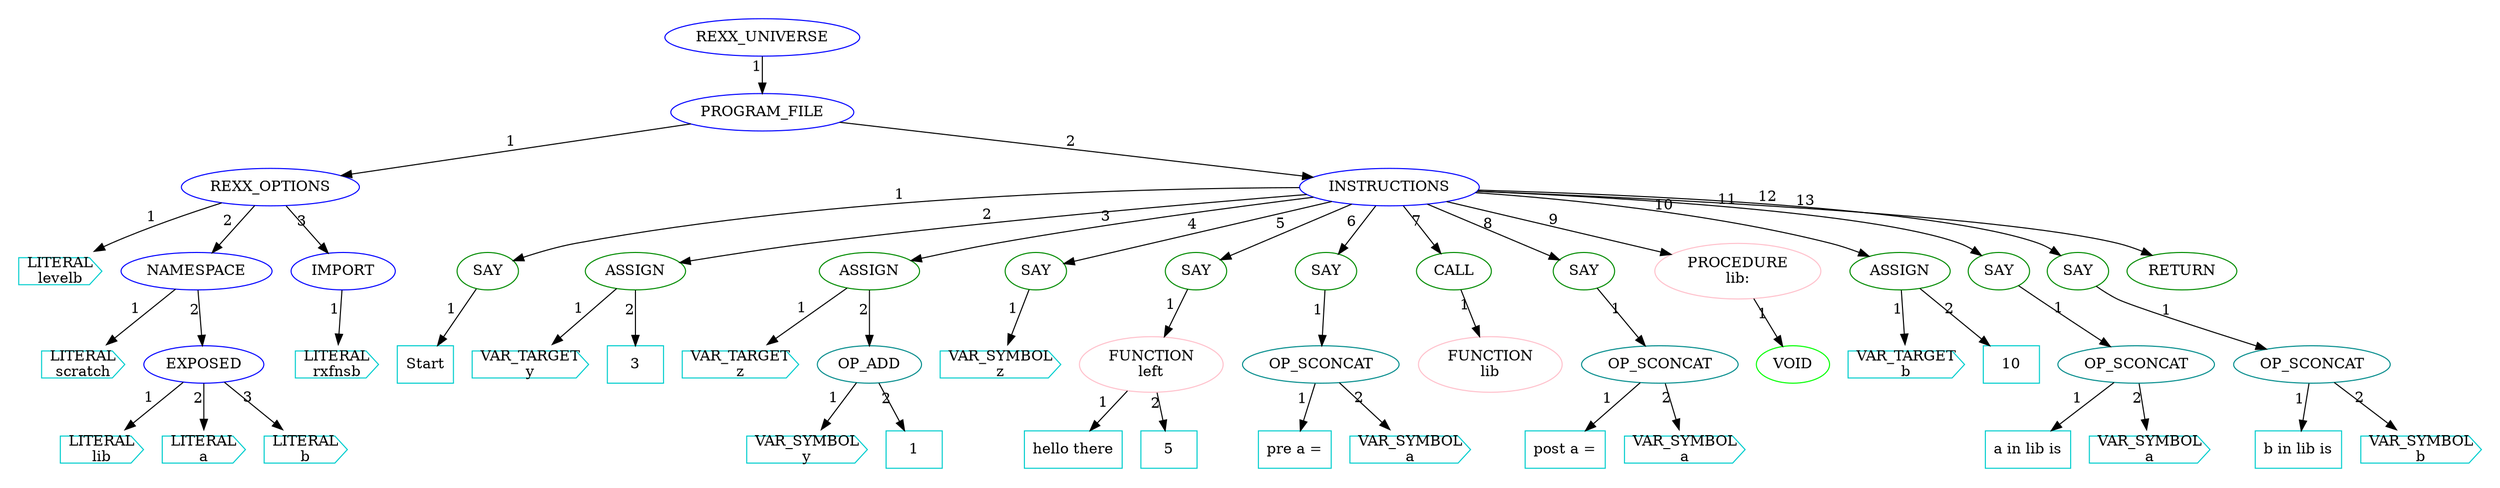 digraph REXXAST { pad=0.25
n0x600003a2000052[ordering="out" label="REXX_UNIVERSE" color=blue]
n0x600003a2000053[ordering="out" label="PROGRAM_FILE" color=blue]
n0x600003a2000052 -> n0x600003a2000053 [xlabel="1"]
n0x600003a200002[ordering="out" label="REXX_OPTIONS" color=blue]
n0x600003a2000053 -> n0x600003a200002 [xlabel="1"]
n0x600003a200001[ordering="out" label="LITERAL\nlevelb" color=cyan3 shape=cds]
n0x600003a200002 -> n0x600003a200001 [xlabel="1"]
n0x600003a200008[ordering="out" label="NAMESPACE" color=blue]
n0x600003a200002 -> n0x600003a200008 [xlabel="2"]
n0x600003a200003[ordering="out" label="LITERAL\nscratch" color=cyan3 shape=cds]
n0x600003a200008 -> n0x600003a200003 [xlabel="1"]
n0x600003a200007[ordering="out" label="EXPOSED" color=blue]
n0x600003a200008 -> n0x600003a200007 [xlabel="2"]
n0x600003a200004[ordering="out" label="LITERAL\nlib" color=cyan3 shape=cds]
n0x600003a200007 -> n0x600003a200004 [xlabel="1"]
n0x600003a200005[ordering="out" label="LITERAL\na" color=cyan3 shape=cds]
n0x600003a200007 -> n0x600003a200005 [xlabel="2"]
n0x600003a200006[ordering="out" label="LITERAL\nb" color=cyan3 shape=cds]
n0x600003a200007 -> n0x600003a200006 [xlabel="3"]
n0x600003a2000010[ordering="out" label="IMPORT" color=blue]
n0x600003a200002 -> n0x600003a2000010 [xlabel="3"]
n0x600003a200009[ordering="out" label="LITERAL\nrxfnsb" color=cyan3 shape=cds]
n0x600003a2000010 -> n0x600003a200009 [xlabel="1"]
n0x600003a2000013[ordering="out" label="INSTRUCTIONS" color=blue]
n0x600003a2000053 -> n0x600003a2000013 [xlabel="2"]
n0x600003a2000012[ordering="out" label="SAY" color=green4]
n0x600003a2000013 -> n0x600003a2000012 [xlabel="1"]
n0x600003a2000011[ordering="out" label="Start" color=cyan3 shape=box]
n0x600003a2000012 -> n0x600003a2000011 [xlabel="1"]
n0x600003a2000016[ordering="out" label="ASSIGN" color=green4]
n0x600003a2000013 -> n0x600003a2000016 [xlabel="2"]
n0x600003a2000014[ordering="out" label="VAR_TARGET\ny" color=cyan3 shape=cds]
n0x600003a2000016 -> n0x600003a2000014 [xlabel="1"]
n0x600003a2000015[ordering="out" label="3" color=cyan3 shape=box]
n0x600003a2000016 -> n0x600003a2000015 [xlabel="2"]
n0x600003a2000021[ordering="out" label="ASSIGN" color=green4]
n0x600003a2000013 -> n0x600003a2000021 [xlabel="3"]
n0x600003a2000017[ordering="out" label="VAR_TARGET\nz" color=cyan3 shape=cds]
n0x600003a2000021 -> n0x600003a2000017 [xlabel="1"]
n0x600003a2000020[ordering="out" label="OP_ADD" color=darkcyan]
n0x600003a2000021 -> n0x600003a2000020 [xlabel="2"]
n0x600003a2000018[ordering="out" label="VAR_SYMBOL\ny" color=cyan3 shape=cds]
n0x600003a2000020 -> n0x600003a2000018 [xlabel="1"]
n0x600003a2000019[ordering="out" label="1" color=cyan3 shape=box]
n0x600003a2000020 -> n0x600003a2000019 [xlabel="2"]
n0x600003a2000023[ordering="out" label="SAY" color=green4]
n0x600003a2000013 -> n0x600003a2000023 [xlabel="4"]
n0x600003a2000022[ordering="out" label="VAR_SYMBOL\nz" color=cyan3 shape=cds]
n0x600003a2000023 -> n0x600003a2000022 [xlabel="1"]
n0x600003a2000027[ordering="out" label="SAY" color=green4]
n0x600003a2000013 -> n0x600003a2000027 [xlabel="5"]
n0x600003a2000026[ordering="out" label="FUNCTION\nleft" color=pink]
n0x600003a2000027 -> n0x600003a2000026 [xlabel="1"]
n0x600003a2000024[ordering="out" label="hello there" color=cyan3 shape=box]
n0x600003a2000026 -> n0x600003a2000024 [xlabel="1"]
n0x600003a2000025[ordering="out" label="5" color=cyan3 shape=box]
n0x600003a2000026 -> n0x600003a2000025 [xlabel="2"]
n0x600003a2000031[ordering="out" label="SAY" color=green4]
n0x600003a2000013 -> n0x600003a2000031 [xlabel="6"]
n0x600003a2000030[ordering="out" label="OP_SCONCAT" color=darkcyan]
n0x600003a2000031 -> n0x600003a2000030 [xlabel="1"]
n0x600003a2000028[ordering="out" label="pre a =" color=cyan3 shape=box]
n0x600003a2000030 -> n0x600003a2000028 [xlabel="1"]
n0x600003a2000029[ordering="out" label="VAR_SYMBOL\na" color=cyan3 shape=cds]
n0x600003a2000030 -> n0x600003a2000029 [xlabel="2"]
n0x600003a2000033[ordering="out" label="CALL" color=green4]
n0x600003a2000013 -> n0x600003a2000033 [xlabel="7"]
n0x600003a2000032[ordering="out" label="FUNCTION\nlib" color=pink]
n0x600003a2000033 -> n0x600003a2000032 [xlabel="1"]
n0x600003a2000037[ordering="out" label="SAY" color=green4]
n0x600003a2000013 -> n0x600003a2000037 [xlabel="8"]
n0x600003a2000036[ordering="out" label="OP_SCONCAT" color=darkcyan]
n0x600003a2000037 -> n0x600003a2000036 [xlabel="1"]
n0x600003a2000034[ordering="out" label="post a =" color=cyan3 shape=box]
n0x600003a2000036 -> n0x600003a2000034 [xlabel="1"]
n0x600003a2000035[ordering="out" label="VAR_SYMBOL\na" color=cyan3 shape=cds]
n0x600003a2000036 -> n0x600003a2000035 [xlabel="2"]
n0x600003a2000038[ordering="out" label="PROCEDURE\nlib:" color=pink]
n0x600003a2000013 -> n0x600003a2000038 [xlabel="9"]
n0x600003a2000039[ordering="out" label="VOID\n" color=green]
n0x600003a2000038 -> n0x600003a2000039 [xlabel="1"]
n0x600003a2000042[ordering="out" label="ASSIGN" color=green4]
n0x600003a2000013 -> n0x600003a2000042 [xlabel="10"]
n0x600003a2000040[ordering="out" label="VAR_TARGET\nb" color=cyan3 shape=cds]
n0x600003a2000042 -> n0x600003a2000040 [xlabel="1"]
n0x600003a2000041[ordering="out" label="10" color=cyan3 shape=box]
n0x600003a2000042 -> n0x600003a2000041 [xlabel="2"]
n0x600003a2000046[ordering="out" label="SAY" color=green4]
n0x600003a2000013 -> n0x600003a2000046 [xlabel="11"]
n0x600003a2000045[ordering="out" label="OP_SCONCAT" color=darkcyan]
n0x600003a2000046 -> n0x600003a2000045 [xlabel="1"]
n0x600003a2000043[ordering="out" label="a in lib is" color=cyan3 shape=box]
n0x600003a2000045 -> n0x600003a2000043 [xlabel="1"]
n0x600003a2000044[ordering="out" label="VAR_SYMBOL\na" color=cyan3 shape=cds]
n0x600003a2000045 -> n0x600003a2000044 [xlabel="2"]
n0x600003a2000050[ordering="out" label="SAY" color=green4]
n0x600003a2000013 -> n0x600003a2000050 [xlabel="12"]
n0x600003a2000049[ordering="out" label="OP_SCONCAT" color=darkcyan]
n0x600003a2000050 -> n0x600003a2000049 [xlabel="1"]
n0x600003a2000047[ordering="out" label="b in lib is" color=cyan3 shape=box]
n0x600003a2000049 -> n0x600003a2000047 [xlabel="1"]
n0x600003a2000048[ordering="out" label="VAR_SYMBOL\nb" color=cyan3 shape=cds]
n0x600003a2000049 -> n0x600003a2000048 [xlabel="2"]
n0x600003a2000051[ordering="out" label="RETURN" color=green4]
n0x600003a2000013 -> n0x600003a2000051 [xlabel="13"]

}
